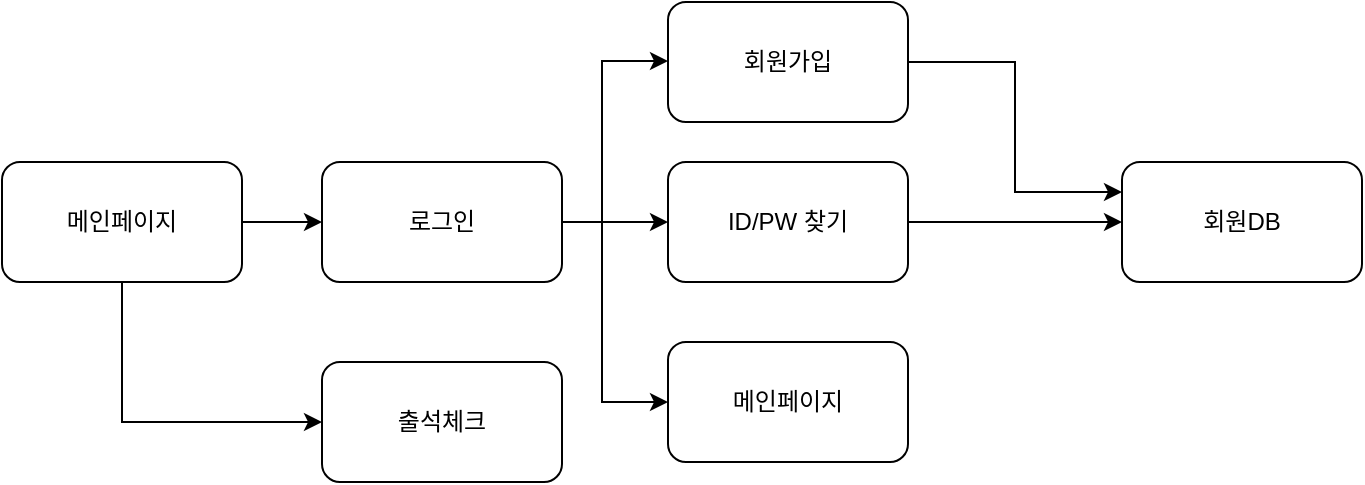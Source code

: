 <mxfile version="12.2.3" type="github" pages="1"><diagram id="lVplIbcjQBvnQ7Ah2q_f" name="Page-1"><mxGraphModel dx="1362" dy="731" grid="1" gridSize="10" guides="1" tooltips="1" connect="1" arrows="1" fold="1" page="1" pageScale="1" pageWidth="827" pageHeight="1169" math="0" shadow="0"><root><mxCell id="0"/><mxCell id="1" parent="0"/><mxCell id="2ewm_QbD0I_HU9R1dLlX-14" style="edgeStyle=orthogonalEdgeStyle;rounded=0;orthogonalLoop=1;jettySize=auto;html=1;exitX=1;exitY=0.5;exitDx=0;exitDy=0;entryX=0;entryY=0.5;entryDx=0;entryDy=0;" edge="1" parent="1" source="2ewm_QbD0I_HU9R1dLlX-1" target="2ewm_QbD0I_HU9R1dLlX-2"><mxGeometry relative="1" as="geometry"/></mxCell><mxCell id="2ewm_QbD0I_HU9R1dLlX-19" style="edgeStyle=orthogonalEdgeStyle;rounded=0;orthogonalLoop=1;jettySize=auto;html=1;exitX=0.5;exitY=1;exitDx=0;exitDy=0;entryX=0;entryY=0.5;entryDx=0;entryDy=0;" edge="1" parent="1" source="2ewm_QbD0I_HU9R1dLlX-1" target="2ewm_QbD0I_HU9R1dLlX-18"><mxGeometry relative="1" as="geometry"/></mxCell><mxCell id="2ewm_QbD0I_HU9R1dLlX-1" value="메인페이지" style="rounded=1;whiteSpace=wrap;html=1;" vertex="1" parent="1"><mxGeometry x="40" y="120" width="120" height="60" as="geometry"/></mxCell><mxCell id="2ewm_QbD0I_HU9R1dLlX-7" style="edgeStyle=orthogonalEdgeStyle;rounded=0;orthogonalLoop=1;jettySize=auto;html=1;exitX=1;exitY=0.5;exitDx=0;exitDy=0;" edge="1" parent="1" source="2ewm_QbD0I_HU9R1dLlX-2" target="2ewm_QbD0I_HU9R1dLlX-4"><mxGeometry relative="1" as="geometry"><Array as="points"><mxPoint x="373" y="150"/></Array></mxGeometry></mxCell><mxCell id="2ewm_QbD0I_HU9R1dLlX-2" value="로그인" style="rounded=1;whiteSpace=wrap;html=1;" vertex="1" parent="1"><mxGeometry x="200" y="120" width="120" height="60" as="geometry"/></mxCell><mxCell id="2ewm_QbD0I_HU9R1dLlX-21" style="edgeStyle=orthogonalEdgeStyle;rounded=0;orthogonalLoop=1;jettySize=auto;html=1;exitX=1;exitY=0.5;exitDx=0;exitDy=0;entryX=0;entryY=0.25;entryDx=0;entryDy=0;" edge="1" parent="1" source="2ewm_QbD0I_HU9R1dLlX-3" target="2ewm_QbD0I_HU9R1dLlX-15"><mxGeometry relative="1" as="geometry"/></mxCell><mxCell id="2ewm_QbD0I_HU9R1dLlX-3" value="회원가입" style="rounded=1;whiteSpace=wrap;html=1;" vertex="1" parent="1"><mxGeometry x="373" y="40" width="120" height="60" as="geometry"/></mxCell><mxCell id="2ewm_QbD0I_HU9R1dLlX-20" style="edgeStyle=orthogonalEdgeStyle;rounded=0;orthogonalLoop=1;jettySize=auto;html=1;exitX=1;exitY=0.5;exitDx=0;exitDy=0;entryX=0;entryY=0.5;entryDx=0;entryDy=0;" edge="1" parent="1" source="2ewm_QbD0I_HU9R1dLlX-4" target="2ewm_QbD0I_HU9R1dLlX-15"><mxGeometry relative="1" as="geometry"/></mxCell><mxCell id="2ewm_QbD0I_HU9R1dLlX-4" value="ID/PW 찾기" style="rounded=1;whiteSpace=wrap;html=1;" vertex="1" parent="1"><mxGeometry x="373" y="120" width="120" height="60" as="geometry"/></mxCell><mxCell id="2ewm_QbD0I_HU9R1dLlX-5" value="메인페이지" style="rounded=1;whiteSpace=wrap;html=1;" vertex="1" parent="1"><mxGeometry x="373" y="210" width="120" height="60" as="geometry"/></mxCell><mxCell id="2ewm_QbD0I_HU9R1dLlX-11" style="edgeStyle=orthogonalEdgeStyle;rounded=0;orthogonalLoop=1;jettySize=auto;html=1;" edge="1" parent="1"><mxGeometry relative="1" as="geometry"><mxPoint x="340" y="150" as="sourcePoint"/><mxPoint x="373" y="69.5" as="targetPoint"/><Array as="points"><mxPoint x="373" y="69.5"/></Array></mxGeometry></mxCell><mxCell id="2ewm_QbD0I_HU9R1dLlX-13" style="edgeStyle=orthogonalEdgeStyle;rounded=0;orthogonalLoop=1;jettySize=auto;html=1;" edge="1" parent="1"><mxGeometry relative="1" as="geometry"><mxPoint x="340" y="150" as="sourcePoint"/><mxPoint x="373" y="240" as="targetPoint"/><Array as="points"><mxPoint x="373" y="239.5"/></Array></mxGeometry></mxCell><mxCell id="2ewm_QbD0I_HU9R1dLlX-15" value="회원DB" style="rounded=1;whiteSpace=wrap;html=1;" vertex="1" parent="1"><mxGeometry x="600" y="120" width="120" height="60" as="geometry"/></mxCell><mxCell id="2ewm_QbD0I_HU9R1dLlX-18" value="출석체크" style="rounded=1;whiteSpace=wrap;html=1;" vertex="1" parent="1"><mxGeometry x="200" y="220" width="120" height="60" as="geometry"/></mxCell></root></mxGraphModel></diagram></mxfile>
